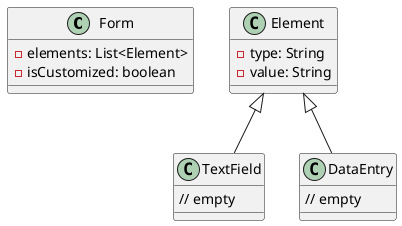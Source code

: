 @startuml
   class Form {
       - elements: List<Element>
       - isCustomized: boolean
   }

   class Element {
       - type: String
       - value: String
   }

   class TextField extends Element {
       // empty
   }

   class DataEntry extends Element {
       // empty
   }
   @enduml
